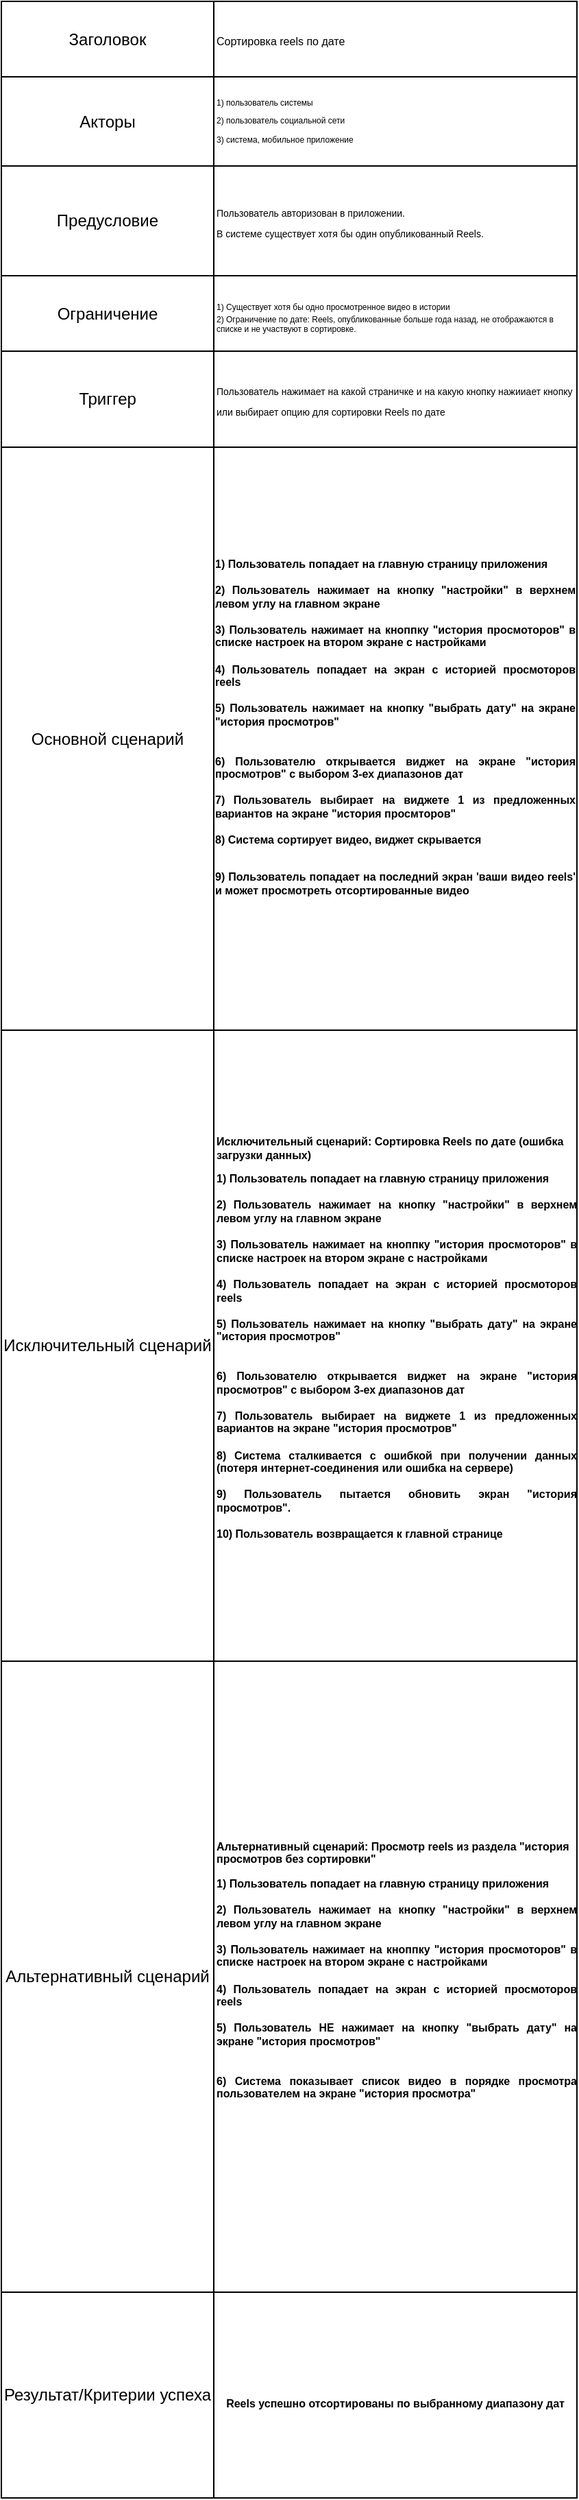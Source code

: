 <mxfile version="24.8.0">
  <diagram name="Страница — 1" id="KjA1eR9UNY2XP4DPkhcD">
    <mxGraphModel dx="678" dy="366" grid="1" gridSize="10" guides="1" tooltips="1" connect="1" arrows="1" fold="1" page="1" pageScale="1" pageWidth="827" pageHeight="1169" math="0" shadow="0">
      <root>
        <mxCell id="0" />
        <mxCell id="1" parent="0" />
        <mxCell id="zui_nFcvys3z8cbi4-ek-25" value="" style="shape=table;startSize=0;container=1;collapsible=0;childLayout=tableLayout;" vertex="1" parent="1">
          <mxGeometry x="230" y="180" width="420" height="1820" as="geometry" />
        </mxCell>
        <mxCell id="zui_nFcvys3z8cbi4-ek-26" value="" style="shape=tableRow;horizontal=0;startSize=0;swimlaneHead=0;swimlaneBody=0;strokeColor=inherit;top=0;left=0;bottom=0;right=0;collapsible=0;dropTarget=0;fillColor=none;points=[[0,0.5],[1,0.5]];portConstraint=eastwest;" vertex="1" parent="zui_nFcvys3z8cbi4-ek-25">
          <mxGeometry width="420" height="55" as="geometry" />
        </mxCell>
        <mxCell id="zui_nFcvys3z8cbi4-ek-27" value="Заголовок" style="shape=partialRectangle;html=1;whiteSpace=wrap;connectable=0;strokeColor=inherit;overflow=hidden;fillColor=none;top=0;left=0;bottom=0;right=0;pointerEvents=1;" vertex="1" parent="zui_nFcvys3z8cbi4-ek-26">
          <mxGeometry width="155" height="55" as="geometry">
            <mxRectangle width="155" height="55" as="alternateBounds" />
          </mxGeometry>
        </mxCell>
        <mxCell id="zui_nFcvys3z8cbi4-ek-28" value="&lt;font style=&quot;font-size: 8px;&quot;&gt;Сортировка reels по дате&lt;/font&gt;" style="shape=partialRectangle;html=1;whiteSpace=wrap;connectable=0;strokeColor=inherit;overflow=hidden;fillColor=none;top=0;left=0;bottom=0;right=0;pointerEvents=1;align=left;" vertex="1" parent="zui_nFcvys3z8cbi4-ek-26">
          <mxGeometry x="155" width="265" height="55" as="geometry">
            <mxRectangle width="265" height="55" as="alternateBounds" />
          </mxGeometry>
        </mxCell>
        <mxCell id="zui_nFcvys3z8cbi4-ek-29" value="" style="shape=tableRow;horizontal=0;startSize=0;swimlaneHead=0;swimlaneBody=0;strokeColor=inherit;top=0;left=0;bottom=0;right=0;collapsible=0;dropTarget=0;fillColor=none;points=[[0,0.5],[1,0.5]];portConstraint=eastwest;" vertex="1" parent="zui_nFcvys3z8cbi4-ek-25">
          <mxGeometry y="55" width="420" height="65" as="geometry" />
        </mxCell>
        <mxCell id="zui_nFcvys3z8cbi4-ek-30" value="Акторы" style="shape=partialRectangle;html=1;whiteSpace=wrap;connectable=0;strokeColor=inherit;overflow=hidden;fillColor=none;top=0;left=0;bottom=0;right=0;pointerEvents=1;" vertex="1" parent="zui_nFcvys3z8cbi4-ek-29">
          <mxGeometry width="155" height="65" as="geometry">
            <mxRectangle width="155" height="65" as="alternateBounds" />
          </mxGeometry>
        </mxCell>
        <mxCell id="zui_nFcvys3z8cbi4-ek-31" value="&lt;div style=&quot;font-size: 6px;&quot;&gt;&lt;font style=&quot;font-size: 6px;&quot;&gt;1) пользователь системы&lt;/font&gt;&lt;/div&gt;&lt;font style=&quot;font-size: 6px;&quot;&gt;&lt;font style=&quot;background-color: initial; font-size: 6px;&quot;&gt;2) пользователь&lt;/font&gt;&lt;font style=&quot;background-color: initial; font-size: 6px;&quot;&gt; &lt;/font&gt;&lt;font style=&quot;background-color: initial; font-size: 6px;&quot;&gt;социальной &lt;/font&gt;&lt;font style=&quot;background-color: initial; font-size: 6px;&quot;&gt;сети&lt;/font&gt;&lt;br&gt;&lt;font style=&quot;background-color: initial; font-size: 6px;&quot;&gt;3) система,&amp;nbsp;&lt;/font&gt;&lt;font style=&quot;font-size: 6px;&quot;&gt;&lt;font style=&quot;background-color: initial; font-size: 6px;&quot;&gt;мобильное &lt;/font&gt;&lt;font style=&quot;background-color: initial; font-size: 6px;&quot;&gt;приложение&lt;/font&gt;&lt;/font&gt;&lt;/font&gt;" style="shape=partialRectangle;html=1;whiteSpace=wrap;connectable=0;strokeColor=inherit;overflow=hidden;fillColor=none;top=0;left=0;bottom=0;right=0;pointerEvents=1;align=left;" vertex="1" parent="zui_nFcvys3z8cbi4-ek-29">
          <mxGeometry x="155" width="265" height="65" as="geometry">
            <mxRectangle width="265" height="65" as="alternateBounds" />
          </mxGeometry>
        </mxCell>
        <mxCell id="zui_nFcvys3z8cbi4-ek-32" value="" style="shape=tableRow;horizontal=0;startSize=0;swimlaneHead=0;swimlaneBody=0;strokeColor=inherit;top=0;left=0;bottom=0;right=0;collapsible=0;dropTarget=0;fillColor=none;points=[[0,0.5],[1,0.5]];portConstraint=eastwest;" vertex="1" parent="zui_nFcvys3z8cbi4-ek-25">
          <mxGeometry y="120" width="420" height="80" as="geometry" />
        </mxCell>
        <mxCell id="zui_nFcvys3z8cbi4-ek-33" value="Предусловие" style="shape=partialRectangle;html=1;whiteSpace=wrap;connectable=0;strokeColor=inherit;overflow=hidden;fillColor=none;top=0;left=0;bottom=0;right=0;pointerEvents=1;" vertex="1" parent="zui_nFcvys3z8cbi4-ek-32">
          <mxGeometry width="155" height="80" as="geometry">
            <mxRectangle width="155" height="80" as="alternateBounds" />
          </mxGeometry>
        </mxCell>
        <mxCell id="zui_nFcvys3z8cbi4-ek-34" value="&lt;span style=&quot;background-color: initial; font-size: 7px;&quot;&gt;Пользователь авторизован в приложении.&lt;/span&gt;&lt;br&gt;&lt;span style=&quot;background-color: initial; font-size: 7px;&quot;&gt;В системе существует хотя бы один опубликованный Reels.&lt;/span&gt;" style="shape=partialRectangle;html=1;whiteSpace=wrap;connectable=0;strokeColor=inherit;overflow=hidden;fillColor=none;top=0;left=0;bottom=0;right=0;pointerEvents=1;align=left;" vertex="1" parent="zui_nFcvys3z8cbi4-ek-32">
          <mxGeometry x="155" width="265" height="80" as="geometry">
            <mxRectangle width="265" height="80" as="alternateBounds" />
          </mxGeometry>
        </mxCell>
        <mxCell id="zui_nFcvys3z8cbi4-ek-35" value="" style="shape=tableRow;horizontal=0;startSize=0;swimlaneHead=0;swimlaneBody=0;strokeColor=inherit;top=0;left=0;bottom=0;right=0;collapsible=0;dropTarget=0;fillColor=none;points=[[0,0.5],[1,0.5]];portConstraint=eastwest;" vertex="1" parent="zui_nFcvys3z8cbi4-ek-25">
          <mxGeometry y="200" width="420" height="55" as="geometry" />
        </mxCell>
        <mxCell id="zui_nFcvys3z8cbi4-ek-36" value="Ограничение" style="shape=partialRectangle;html=1;whiteSpace=wrap;connectable=0;strokeColor=inherit;overflow=hidden;fillColor=none;top=0;left=0;bottom=0;right=0;pointerEvents=1;" vertex="1" parent="zui_nFcvys3z8cbi4-ek-35">
          <mxGeometry width="155" height="55" as="geometry">
            <mxRectangle width="155" height="55" as="alternateBounds" />
          </mxGeometry>
        </mxCell>
        <mxCell id="zui_nFcvys3z8cbi4-ek-37" value="&lt;font style=&quot;font-size: 6px;&quot;&gt;1) Существует хотя бы одно просмотренное видео в истории&lt;br&gt;&lt;/font&gt;&lt;div style=&quot;font-size: 6px;&quot;&gt;2) Ограничение по дате: Reels, опубликованные больше года назад, не отображаются в списке и не участвуют в сортировке.&lt;br&gt;&lt;/div&gt;" style="shape=partialRectangle;html=1;whiteSpace=wrap;connectable=0;strokeColor=inherit;overflow=hidden;fillColor=none;top=0;left=0;bottom=0;right=0;pointerEvents=1;align=left;" vertex="1" parent="zui_nFcvys3z8cbi4-ek-35">
          <mxGeometry x="155" width="265" height="55" as="geometry">
            <mxRectangle width="265" height="55" as="alternateBounds" />
          </mxGeometry>
        </mxCell>
        <mxCell id="zui_nFcvys3z8cbi4-ek-38" value="" style="shape=tableRow;horizontal=0;startSize=0;swimlaneHead=0;swimlaneBody=0;strokeColor=inherit;top=0;left=0;bottom=0;right=0;collapsible=0;dropTarget=0;fillColor=none;points=[[0,0.5],[1,0.5]];portConstraint=eastwest;" vertex="1" parent="zui_nFcvys3z8cbi4-ek-25">
          <mxGeometry y="255" width="420" height="70" as="geometry" />
        </mxCell>
        <mxCell id="zui_nFcvys3z8cbi4-ek-39" value="Триггер" style="shape=partialRectangle;html=1;whiteSpace=wrap;connectable=0;strokeColor=inherit;overflow=hidden;fillColor=none;top=0;left=0;bottom=0;right=0;pointerEvents=1;" vertex="1" parent="zui_nFcvys3z8cbi4-ek-38">
          <mxGeometry width="155" height="70" as="geometry">
            <mxRectangle width="155" height="70" as="alternateBounds" />
          </mxGeometry>
        </mxCell>
        <mxCell id="zui_nFcvys3z8cbi4-ek-40" value="&lt;span style=&quot;font-size: 7px; background-color: initial;&quot;&gt;Пользователь нажимает на какой страничке и на какую кнопку нажииает кнопку или выбирает опцию для сортировки Reels по дате&lt;/span&gt;" style="shape=partialRectangle;html=1;whiteSpace=wrap;connectable=0;strokeColor=inherit;overflow=hidden;fillColor=none;top=0;left=0;bottom=0;right=0;pointerEvents=1;align=left;" vertex="1" parent="zui_nFcvys3z8cbi4-ek-38">
          <mxGeometry x="155" width="265" height="70" as="geometry">
            <mxRectangle width="265" height="70" as="alternateBounds" />
          </mxGeometry>
        </mxCell>
        <mxCell id="zui_nFcvys3z8cbi4-ek-41" value="" style="shape=tableRow;horizontal=0;startSize=0;swimlaneHead=0;swimlaneBody=0;strokeColor=inherit;top=0;left=0;bottom=0;right=0;collapsible=0;dropTarget=0;fillColor=none;points=[[0,0.5],[1,0.5]];portConstraint=eastwest;" vertex="1" parent="zui_nFcvys3z8cbi4-ek-25">
          <mxGeometry y="325" width="420" height="425" as="geometry" />
        </mxCell>
        <mxCell id="zui_nFcvys3z8cbi4-ek-42" value="Основной сценарий" style="shape=partialRectangle;html=1;whiteSpace=wrap;connectable=0;strokeColor=inherit;overflow=hidden;fillColor=none;top=0;left=0;bottom=0;right=0;pointerEvents=1;" vertex="1" parent="zui_nFcvys3z8cbi4-ek-41">
          <mxGeometry width="155" height="425" as="geometry">
            <mxRectangle width="155" height="425" as="alternateBounds" />
          </mxGeometry>
        </mxCell>
        <mxCell id="zui_nFcvys3z8cbi4-ek-43" value="&lt;div style=&quot;text-align: justify; font-size: 8px;&quot;&gt;&lt;strong style=&quot;background-color: initial;&quot;&gt;&lt;font style=&quot;font-size: 8px;&quot;&gt;1) Пользователь попадает на главную страницу приложения&lt;/font&gt;&lt;/strong&gt;&lt;/div&gt;&lt;div style=&quot;text-align: justify; font-size: 8px;&quot;&gt;&lt;strong style=&quot;background-color: initial;&quot;&gt;&lt;font style=&quot;font-size: 8px;&quot;&gt;&lt;br&gt;&lt;/font&gt;&lt;/strong&gt;&lt;/div&gt;&lt;div style=&quot;text-align: justify; font-size: 8px;&quot;&gt;&lt;strong style=&quot;background-color: initial;&quot;&gt;&lt;font style=&quot;font-size: 8px;&quot;&gt;2) Пользователь нажимает на кнопку &quot;настройки&quot; в верхнем левом углу на главном экране&amp;nbsp;&lt;/font&gt;&lt;/strong&gt;&lt;/div&gt;&lt;div style=&quot;text-align: justify; font-size: 8px;&quot;&gt;&lt;strong style=&quot;background-color: initial;&quot;&gt;&lt;font style=&quot;font-size: 8px;&quot;&gt;&lt;br&gt;&lt;/font&gt;&lt;/strong&gt;&lt;/div&gt;&lt;div style=&quot;text-align: justify; font-size: 8px;&quot;&gt;&lt;strong style=&quot;background-color: initial;&quot;&gt;&lt;font style=&quot;font-size: 8px;&quot;&gt;3) Пользователь нажимает на кноппку &quot;история просмоторов&quot; в списке настроек на втором экране с настройками&lt;/font&gt;&lt;/strong&gt;&lt;/div&gt;&lt;div style=&quot;text-align: justify; font-size: 8px;&quot;&gt;&lt;br&gt;&lt;/div&gt;&lt;div style=&quot;text-align: justify; font-size: 8px;&quot;&gt;&lt;b&gt;4) Пользователь попадает на экран с историей просмоторов reels&lt;/b&gt;&lt;/div&gt;&lt;div style=&quot;text-align: justify; font-size: 8px;&quot;&gt;&lt;br&gt;&lt;/div&gt;&lt;font style=&quot;font-size: 8px;&quot;&gt;&lt;div style=&quot;text-align: justify;&quot;&gt;&lt;strong style=&quot;background-color: initial;&quot;&gt;5) Пользователь нажимает&amp;nbsp;&lt;/strong&gt;&lt;strong style=&quot;background-color: initial;&quot;&gt;на кнопку &quot;выбрать дату&quot;&amp;nbsp;&lt;/strong&gt;&lt;strong style=&quot;background-color: initial;&quot;&gt;на экране &quot;история просмотров&quot;&lt;/strong&gt;&lt;/div&gt;&lt;div style=&quot;text-align: justify;&quot;&gt;&lt;br&gt;&lt;/div&gt;&lt;p style=&quot;background-color: initial; display: inline !important;&quot;&gt;&lt;/p&gt;&lt;div style=&quot;text-align: justify;&quot;&gt;&lt;strong style=&quot;background-color: initial;&quot;&gt;&lt;br&gt;&lt;/strong&gt;&lt;/div&gt;&lt;div style=&quot;text-align: justify;&quot;&gt;&lt;strong style=&quot;background-color: initial;&quot;&gt;6) Пользователю открывается виджет на экране &quot;история просмотров&quot; с выбором 3-ех диапазонов дат&lt;/strong&gt;&lt;/div&gt;&lt;p style=&quot;background-color: initial; display: inline !important;&quot;&gt;&lt;/p&gt;&lt;div style=&quot;text-align: justify;&quot;&gt;&lt;strong style=&quot;background-color: initial;&quot;&gt;&lt;br&gt;&lt;/strong&gt;&lt;/div&gt;&lt;div style=&quot;text-align: justify;&quot;&gt;&lt;strong style=&quot;background-color: initial;&quot;&gt;7) Пользователь выбирает на виджете 1 из предложенных вариантов на экране &quot;история просмторов&quot;&lt;/strong&gt;&lt;/div&gt;&lt;div style=&quot;text-align: justify;&quot;&gt;&lt;strong style=&quot;background-color: initial;&quot;&gt;&lt;br&gt;&lt;/strong&gt;&lt;/div&gt;&lt;div style=&quot;text-align: justify;&quot;&gt;&lt;strong style=&quot;background-color: initial;&quot;&gt;8) Система сортирует видео, виджет скрывается&lt;/strong&gt;&lt;/div&gt;&lt;p&gt;&lt;/p&gt;&lt;span style=&quot;background-color: initial;&quot;&gt;&lt;div style=&quot;text-align: justify;&quot;&gt;&lt;br&gt;&lt;/div&gt;&lt;/span&gt;&lt;div style=&quot;text-align: justify;&quot;&gt;&lt;strong style=&quot;background-color: initial;&quot;&gt;9) Пользователь попадает на последний экран &#39;ваши видео reels&#39; и может просмотреть отсортированные видео&lt;/strong&gt;&lt;/div&gt;&lt;p&gt;&lt;/p&gt;&lt;span style=&quot;background-color: initial;&quot;&gt;&lt;div style=&quot;text-align: justify;&quot;&gt;&lt;br&gt;&lt;/div&gt;&lt;/span&gt;&lt;/font&gt;" style="shape=partialRectangle;html=1;whiteSpace=wrap;connectable=0;strokeColor=inherit;overflow=hidden;fillColor=none;top=0;left=0;bottom=0;right=0;pointerEvents=1;" vertex="1" parent="zui_nFcvys3z8cbi4-ek-41">
          <mxGeometry x="155" width="265" height="425" as="geometry">
            <mxRectangle width="265" height="425" as="alternateBounds" />
          </mxGeometry>
        </mxCell>
        <mxCell id="zui_nFcvys3z8cbi4-ek-44" value="" style="shape=tableRow;horizontal=0;startSize=0;swimlaneHead=0;swimlaneBody=0;strokeColor=inherit;top=0;left=0;bottom=0;right=0;collapsible=0;dropTarget=0;fillColor=none;points=[[0,0.5],[1,0.5]];portConstraint=eastwest;" vertex="1" parent="zui_nFcvys3z8cbi4-ek-25">
          <mxGeometry y="750" width="420" height="460" as="geometry" />
        </mxCell>
        <mxCell id="zui_nFcvys3z8cbi4-ek-45" value="Исключительный сценарий" style="shape=partialRectangle;html=1;whiteSpace=wrap;connectable=0;strokeColor=inherit;overflow=hidden;fillColor=none;top=0;left=0;bottom=0;right=0;pointerEvents=1;" vertex="1" parent="zui_nFcvys3z8cbi4-ek-44">
          <mxGeometry width="155" height="460" as="geometry">
            <mxRectangle width="155" height="460" as="alternateBounds" />
          </mxGeometry>
        </mxCell>
        <mxCell id="zui_nFcvys3z8cbi4-ek-46" value="&lt;p style=&quot;font-size: 8px;&quot;&gt;&lt;font style=&quot;font-size: 8px;&quot;&gt;&lt;strong style=&quot;background-color: initial;&quot;&gt;&lt;font style=&quot;font-size: 8px;&quot;&gt;Исключительный сценарий: Сортировка Reels по дате (ошибка загрузки данных)&lt;/font&gt;&lt;/strong&gt;&lt;br&gt;&lt;/font&gt;&lt;/p&gt;&lt;div style=&quot;text-align: justify; font-size: 8px;&quot;&gt;&lt;strong style=&quot;background-color: initial;&quot;&gt;&lt;font style=&quot;font-size: 8px;&quot;&gt;1) Пользователь попадает на главную страницу приложения&lt;/font&gt;&lt;/strong&gt;&lt;/div&gt;&lt;div style=&quot;text-align: justify; font-size: 8px;&quot;&gt;&lt;strong style=&quot;background-color: initial;&quot;&gt;&lt;font style=&quot;font-size: 8px;&quot;&gt;&lt;br&gt;&lt;/font&gt;&lt;/strong&gt;&lt;/div&gt;&lt;div style=&quot;text-align: justify; font-size: 8px;&quot;&gt;&lt;strong style=&quot;background-color: initial;&quot;&gt;&lt;font style=&quot;font-size: 8px;&quot;&gt;2) Пользователь нажимает на кнопку &quot;настройки&quot; в верхнем левом углу на главном экране&amp;nbsp;&lt;/font&gt;&lt;/strong&gt;&lt;/div&gt;&lt;div style=&quot;text-align: justify; font-size: 8px;&quot;&gt;&lt;strong style=&quot;background-color: initial;&quot;&gt;&lt;font style=&quot;font-size: 8px;&quot;&gt;&lt;br&gt;&lt;/font&gt;&lt;/strong&gt;&lt;/div&gt;&lt;div style=&quot;text-align: justify; font-size: 8px;&quot;&gt;&lt;strong style=&quot;background-color: initial;&quot;&gt;&lt;font style=&quot;font-size: 8px;&quot;&gt;3) Пользователь нажимает на кноппку &quot;история просмоторов&quot; в списке настроек на втором экране с настройками&lt;/font&gt;&lt;/strong&gt;&lt;/div&gt;&lt;div style=&quot;text-align: justify; font-size: 8px;&quot;&gt;&lt;font style=&quot;font-size: 8px;&quot;&gt;&lt;br&gt;&lt;/font&gt;&lt;/div&gt;&lt;div style=&quot;text-align: justify; font-size: 8px;&quot;&gt;&lt;b&gt;&lt;font style=&quot;font-size: 8px;&quot;&gt;4) Пользователь попадает на экран с историей просмоторов reels&lt;/font&gt;&lt;/b&gt;&lt;/div&gt;&lt;div style=&quot;text-align: justify; font-size: 8px;&quot;&gt;&lt;font style=&quot;font-size: 8px;&quot;&gt;&lt;br&gt;&lt;/font&gt;&lt;/div&gt;&lt;font style=&quot;font-size: 8px;&quot;&gt;&lt;div style=&quot;text-align: justify;&quot;&gt;&lt;strong style=&quot;background-color: initial;&quot;&gt;&lt;font style=&quot;font-size: 8px;&quot;&gt;5)&amp;nbsp;&lt;/font&gt;&lt;/strong&gt;&lt;strong style=&quot;background-color: initial;&quot;&gt;Пользователь нажимает&amp;nbsp;&lt;/strong&gt;&lt;strong style=&quot;background-color: initial;&quot;&gt;на кнопку &quot;выбрать дату&quot;&amp;nbsp;&lt;/strong&gt;&lt;strong style=&quot;background-color: initial;&quot;&gt;на экране &quot;история просмотров&quot;&lt;/strong&gt;&lt;/div&gt;&lt;div style=&quot;text-align: justify;&quot;&gt;&lt;font style=&quot;font-size: 8px;&quot;&gt;&lt;br&gt;&lt;/font&gt;&lt;/div&gt;&lt;font style=&quot;font-size: 8px;&quot;&gt;&lt;p style=&quot;background-color: initial; display: inline !important;&quot;&gt;&lt;/p&gt;&lt;/font&gt;&lt;div style=&quot;text-align: justify;&quot;&gt;&lt;strong style=&quot;background-color: initial;&quot;&gt;&lt;font style=&quot;font-size: 8px;&quot;&gt;&lt;br&gt;&lt;/font&gt;&lt;/strong&gt;&lt;/div&gt;&lt;div style=&quot;text-align: justify;&quot;&gt;&lt;strong style=&quot;background-color: initial;&quot;&gt;&lt;font style=&quot;font-size: 8px;&quot;&gt;6) Пользователю открывается виджет на экране &quot;история просмотров&quot; с выбором 3-ех диапазонов дат&lt;/font&gt;&lt;/strong&gt;&lt;/div&gt;&lt;font style=&quot;font-size: 8px;&quot;&gt;&lt;p style=&quot;background-color: initial; display: inline !important;&quot;&gt;&lt;/p&gt;&lt;/font&gt;&lt;div style=&quot;text-align: justify;&quot;&gt;&lt;strong style=&quot;background-color: initial;&quot;&gt;&lt;font style=&quot;font-size: 8px;&quot;&gt;&lt;br&gt;&lt;/font&gt;&lt;/strong&gt;&lt;/div&gt;&lt;div style=&quot;text-align: justify;&quot;&gt;&lt;strong style=&quot;background-color: initial;&quot;&gt;&lt;font style=&quot;font-size: 8px;&quot;&gt;7) Пользователь выбирает на виджете 1 из предложенных вариантов на экране &quot;история просмотров&quot;&lt;/font&gt;&lt;/strong&gt;&lt;/div&gt;&lt;div style=&quot;text-align: justify;&quot;&gt;&lt;strong style=&quot;background-color: initial;&quot;&gt;&lt;font style=&quot;font-size: 8px;&quot;&gt;&lt;br&gt;&lt;/font&gt;&lt;/strong&gt;&lt;/div&gt;&lt;div style=&quot;text-align: justify;&quot;&gt;&lt;font style=&quot;font-size: 8px;&quot;&gt;&lt;strong style=&quot;background-color: initial;&quot;&gt;8)&amp;nbsp;&lt;/strong&gt;&lt;span style=&quot;background-color: initial; text-align: left;&quot;&gt;&lt;b&gt;Система сталкивается с ошибкой при получении данных (потеря интернет-соединения или ошибка на сервере)&lt;/b&gt;&lt;/span&gt;&lt;/font&gt;&lt;/div&gt;&lt;div style=&quot;text-align: justify;&quot;&gt;&lt;span style=&quot;background-color: initial; text-align: left;&quot;&gt;&lt;b&gt;&lt;font style=&quot;font-size: 8px;&quot;&gt;&lt;br&gt;&lt;/font&gt;&lt;/b&gt;&lt;/span&gt;&lt;/div&gt;&lt;div style=&quot;text-align: justify;&quot;&gt;&lt;b&gt;&lt;font style=&quot;font-size: 8px;&quot;&gt;&lt;span style=&quot;background-color: initial; text-align: left;&quot;&gt;9)&amp;nbsp;&lt;/span&gt;&lt;span style=&quot;background-color: initial; text-align: left;&quot;&gt;Пользователь пытается обновить экран &quot;история просмотров&quot;.&lt;/span&gt;&lt;/font&gt;&lt;/b&gt;&lt;/div&gt;&lt;div style=&quot;text-align: justify;&quot;&gt;&lt;span style=&quot;background-color: initial; text-align: left;&quot;&gt;&lt;b&gt;&lt;font style=&quot;font-size: 8px;&quot;&gt;&lt;br&gt;&lt;/font&gt;&lt;/b&gt;&lt;/span&gt;&lt;/div&gt;&lt;div style=&quot;text-align: justify;&quot;&gt;&lt;b&gt;&lt;font style=&quot;font-size: 8px;&quot;&gt;&lt;span style=&quot;background-color: initial;&quot;&gt;10)&amp;nbsp;&lt;/span&gt;&lt;span style=&quot;background-color: initial; text-align: left;&quot;&gt;Пользователь возвращается к главной странице&lt;/span&gt;&lt;/font&gt;&lt;/b&gt;&lt;/div&gt;&lt;div style=&quot;text-align: justify;&quot;&gt;&lt;strong style=&quot;background-color: initial; text-align: left;&quot;&gt;&lt;font style=&quot;font-size: 8px;&quot;&gt;&lt;br&gt;&lt;/font&gt;&lt;/strong&gt;&lt;/div&gt;&lt;div style=&quot;text-align: justify;&quot;&gt;&lt;br&gt;&lt;/div&gt;&lt;/font&gt;" style="shape=partialRectangle;html=1;whiteSpace=wrap;connectable=0;strokeColor=inherit;overflow=hidden;fillColor=none;top=0;left=0;bottom=0;right=0;pointerEvents=1;align=left;" vertex="1" parent="zui_nFcvys3z8cbi4-ek-44">
          <mxGeometry x="155" width="265" height="460" as="geometry">
            <mxRectangle width="265" height="460" as="alternateBounds" />
          </mxGeometry>
        </mxCell>
        <mxCell id="zui_nFcvys3z8cbi4-ek-69" style="shape=tableRow;horizontal=0;startSize=0;swimlaneHead=0;swimlaneBody=0;strokeColor=inherit;top=0;left=0;bottom=0;right=0;collapsible=0;dropTarget=0;fillColor=none;points=[[0,0.5],[1,0.5]];portConstraint=eastwest;" vertex="1" parent="zui_nFcvys3z8cbi4-ek-25">
          <mxGeometry y="1210" width="420" height="460" as="geometry" />
        </mxCell>
        <mxCell id="zui_nFcvys3z8cbi4-ek-70" value="Альтернативный сценарий" style="shape=partialRectangle;html=1;whiteSpace=wrap;connectable=0;strokeColor=inherit;overflow=hidden;fillColor=none;top=0;left=0;bottom=0;right=0;pointerEvents=1;" vertex="1" parent="zui_nFcvys3z8cbi4-ek-69">
          <mxGeometry width="155" height="460" as="geometry">
            <mxRectangle width="155" height="460" as="alternateBounds" />
          </mxGeometry>
        </mxCell>
        <mxCell id="zui_nFcvys3z8cbi4-ek-71" value="&lt;p style=&quot;font-size: 8px;&quot;&gt;&lt;strong style=&quot;background-color: initial;&quot;&gt;Альтернативный сценарий: Просмотр reels из раздела &quot;история просмотров без сортировки&quot;&lt;/strong&gt;&lt;br&gt;&lt;/p&gt;&lt;div style=&quot;text-align: justify; font-size: 8px;&quot;&gt;&lt;strong style=&quot;background-color: initial;&quot;&gt;1) Пользователь попадает на главную страницу приложения&lt;/strong&gt;&lt;/div&gt;&lt;div style=&quot;text-align: justify; font-size: 8px;&quot;&gt;&lt;strong style=&quot;background-color: initial;&quot;&gt;&lt;br&gt;&lt;/strong&gt;&lt;/div&gt;&lt;div style=&quot;text-align: justify; font-size: 8px;&quot;&gt;&lt;strong style=&quot;background-color: initial;&quot;&gt;2) Пользователь нажимает на кнопку &quot;настройки&quot; в верхнем левом углу на главном экране&amp;nbsp;&lt;/strong&gt;&lt;/div&gt;&lt;div style=&quot;text-align: justify; font-size: 8px;&quot;&gt;&lt;strong style=&quot;background-color: initial;&quot;&gt;&lt;br&gt;&lt;/strong&gt;&lt;/div&gt;&lt;div style=&quot;text-align: justify; font-size: 8px;&quot;&gt;&lt;strong style=&quot;background-color: initial;&quot;&gt;3) Пользователь нажимает на кноппку &quot;история просмоторов&quot; в списке настроек на втором экране с настройками&lt;/strong&gt;&lt;/div&gt;&lt;div style=&quot;text-align: justify; font-size: 8px;&quot;&gt;&lt;br&gt;&lt;/div&gt;&lt;div style=&quot;text-align: justify; font-size: 8px;&quot;&gt;&lt;b&gt;4) Пользователь попадает на экран с историей просмоторов reels&lt;/b&gt;&lt;/div&gt;&lt;div style=&quot;text-align: justify; font-size: 8px;&quot;&gt;&lt;br&gt;&lt;/div&gt;&lt;font style=&quot;font-size: 8px;&quot;&gt;&lt;div style=&quot;text-align: justify;&quot;&gt;&lt;strong style=&quot;background-color: initial;&quot;&gt;5)&amp;nbsp;&lt;/strong&gt;&lt;strong style=&quot;background-color: initial;&quot;&gt;Пользователь НЕ нажимает&amp;nbsp;&lt;/strong&gt;&lt;strong style=&quot;background-color: initial;&quot;&gt;на кнопку &quot;выбрать дату&quot;&amp;nbsp;&lt;/strong&gt;&lt;strong style=&quot;background-color: initial;&quot;&gt;на экране &quot;история просмотров&quot;&lt;/strong&gt;&lt;/div&gt;&lt;div style=&quot;text-align: justify;&quot;&gt;&lt;br&gt;&lt;/div&gt;&lt;p style=&quot;background-color: initial; display: inline !important;&quot;&gt;&lt;/p&gt;&lt;div style=&quot;text-align: justify;&quot;&gt;&lt;strong style=&quot;background-color: initial;&quot;&gt;&lt;br&gt;&lt;/strong&gt;&lt;/div&gt;&lt;div style=&quot;text-align: justify;&quot;&gt;&lt;strong style=&quot;background-color: initial;&quot;&gt;6)&amp;nbsp;&lt;/strong&gt;&lt;strong style=&quot;background-color: initial;&quot;&gt;Система показывает список видео в порядке просмотра пользователем на экране &quot;история просмотра&quot;&lt;/strong&gt;&lt;/div&gt;&lt;p&gt;&lt;/p&gt;&lt;span style=&quot;background-color: initial;&quot;&gt;&lt;div style=&quot;text-align: justify;&quot;&gt;&lt;br&gt;&lt;/div&gt;&lt;/span&gt;&lt;/font&gt;" style="shape=partialRectangle;html=1;whiteSpace=wrap;connectable=0;strokeColor=inherit;overflow=hidden;fillColor=none;top=0;left=0;bottom=0;right=0;pointerEvents=1;align=left;" vertex="1" parent="zui_nFcvys3z8cbi4-ek-69">
          <mxGeometry x="155" width="265" height="460" as="geometry">
            <mxRectangle width="265" height="460" as="alternateBounds" />
          </mxGeometry>
        </mxCell>
        <mxCell id="zui_nFcvys3z8cbi4-ek-47" value="" style="shape=tableRow;horizontal=0;startSize=0;swimlaneHead=0;swimlaneBody=0;strokeColor=inherit;top=0;left=0;bottom=0;right=0;collapsible=0;dropTarget=0;fillColor=none;points=[[0,0.5],[1,0.5]];portConstraint=eastwest;" vertex="1" parent="zui_nFcvys3z8cbi4-ek-25">
          <mxGeometry y="1670" width="420" height="150" as="geometry" />
        </mxCell>
        <mxCell id="zui_nFcvys3z8cbi4-ek-48" value="Результат/Критерии успеха" style="shape=partialRectangle;html=1;whiteSpace=wrap;connectable=0;strokeColor=inherit;overflow=hidden;fillColor=none;top=0;left=0;bottom=0;right=0;pointerEvents=1;" vertex="1" parent="zui_nFcvys3z8cbi4-ek-47">
          <mxGeometry width="155" height="150" as="geometry">
            <mxRectangle width="155" height="150" as="alternateBounds" />
          </mxGeometry>
        </mxCell>
        <mxCell id="zui_nFcvys3z8cbi4-ek-49" value="&lt;div style=&quot;font-size: 8px;&quot;&gt;&lt;font style=&quot;font-size: 8px;&quot;&gt;&lt;b&gt;&lt;br&gt;&lt;/b&gt;&lt;/font&gt;&lt;/div&gt;&lt;font style=&quot;font-size: 8px;&quot;&gt;&lt;b&gt;Reels успешно отсортированы по выбранному диапазону дат&lt;/b&gt;&lt;/font&gt;" style="shape=partialRectangle;html=1;whiteSpace=wrap;connectable=0;strokeColor=inherit;overflow=hidden;fillColor=none;top=0;left=0;bottom=0;right=0;pointerEvents=1;" vertex="1" parent="zui_nFcvys3z8cbi4-ek-47">
          <mxGeometry x="155" width="265" height="150" as="geometry">
            <mxRectangle width="265" height="150" as="alternateBounds" />
          </mxGeometry>
        </mxCell>
      </root>
    </mxGraphModel>
  </diagram>
</mxfile>

